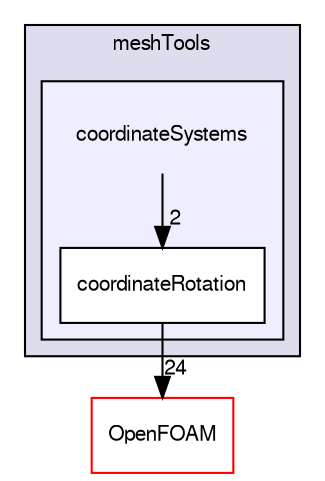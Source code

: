 digraph "src/meshTools/coordinateSystems" {
  bgcolor=transparent;
  compound=true
  node [ fontsize="10", fontname="FreeSans"];
  edge [ labelfontsize="10", labelfontname="FreeSans"];
  subgraph clusterdir_ae30ad0bef50cf391b24c614251bb9fd {
    graph [ bgcolor="#ddddee", pencolor="black", label="meshTools" fontname="FreeSans", fontsize="10", URL="dir_ae30ad0bef50cf391b24c614251bb9fd.html"]
  subgraph clusterdir_ef4318ca2457c4f3bff34731aba1c8d7 {
    graph [ bgcolor="#eeeeff", pencolor="black", label="" URL="dir_ef4318ca2457c4f3bff34731aba1c8d7.html"];
    dir_ef4318ca2457c4f3bff34731aba1c8d7 [shape=plaintext label="coordinateSystems"];
    dir_3043f4fca9ae5d1e43bc0cf68d1a6ff1 [shape=box label="coordinateRotation" color="black" fillcolor="white" style="filled" URL="dir_3043f4fca9ae5d1e43bc0cf68d1a6ff1.html"];
  }
  }
  dir_c5473ff19b20e6ec4dfe5c310b3778a8 [shape=box label="OpenFOAM" color="red" URL="dir_c5473ff19b20e6ec4dfe5c310b3778a8.html"];
  dir_ef4318ca2457c4f3bff34731aba1c8d7->dir_3043f4fca9ae5d1e43bc0cf68d1a6ff1 [headlabel="2", labeldistance=1.5 headhref="dir_001598_001599.html"];
  dir_3043f4fca9ae5d1e43bc0cf68d1a6ff1->dir_c5473ff19b20e6ec4dfe5c310b3778a8 [headlabel="24", labeldistance=1.5 headhref="dir_001599_001706.html"];
}
